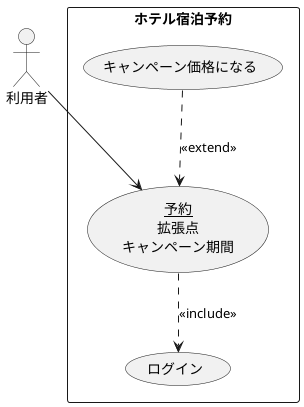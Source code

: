 @startuml ユースケース図
actor 利用者

 rectangle ホテル宿泊予約 {
usecase キャンペーン価格になる
usecase (<u>予約</u>\n拡張点\nキャンペーン期間) as input
usecase ログイン
}

利用者 --> input
キャンペーン価格になる ..> input : <<extend>>
input ..> ログイン : << include >>
@enduml